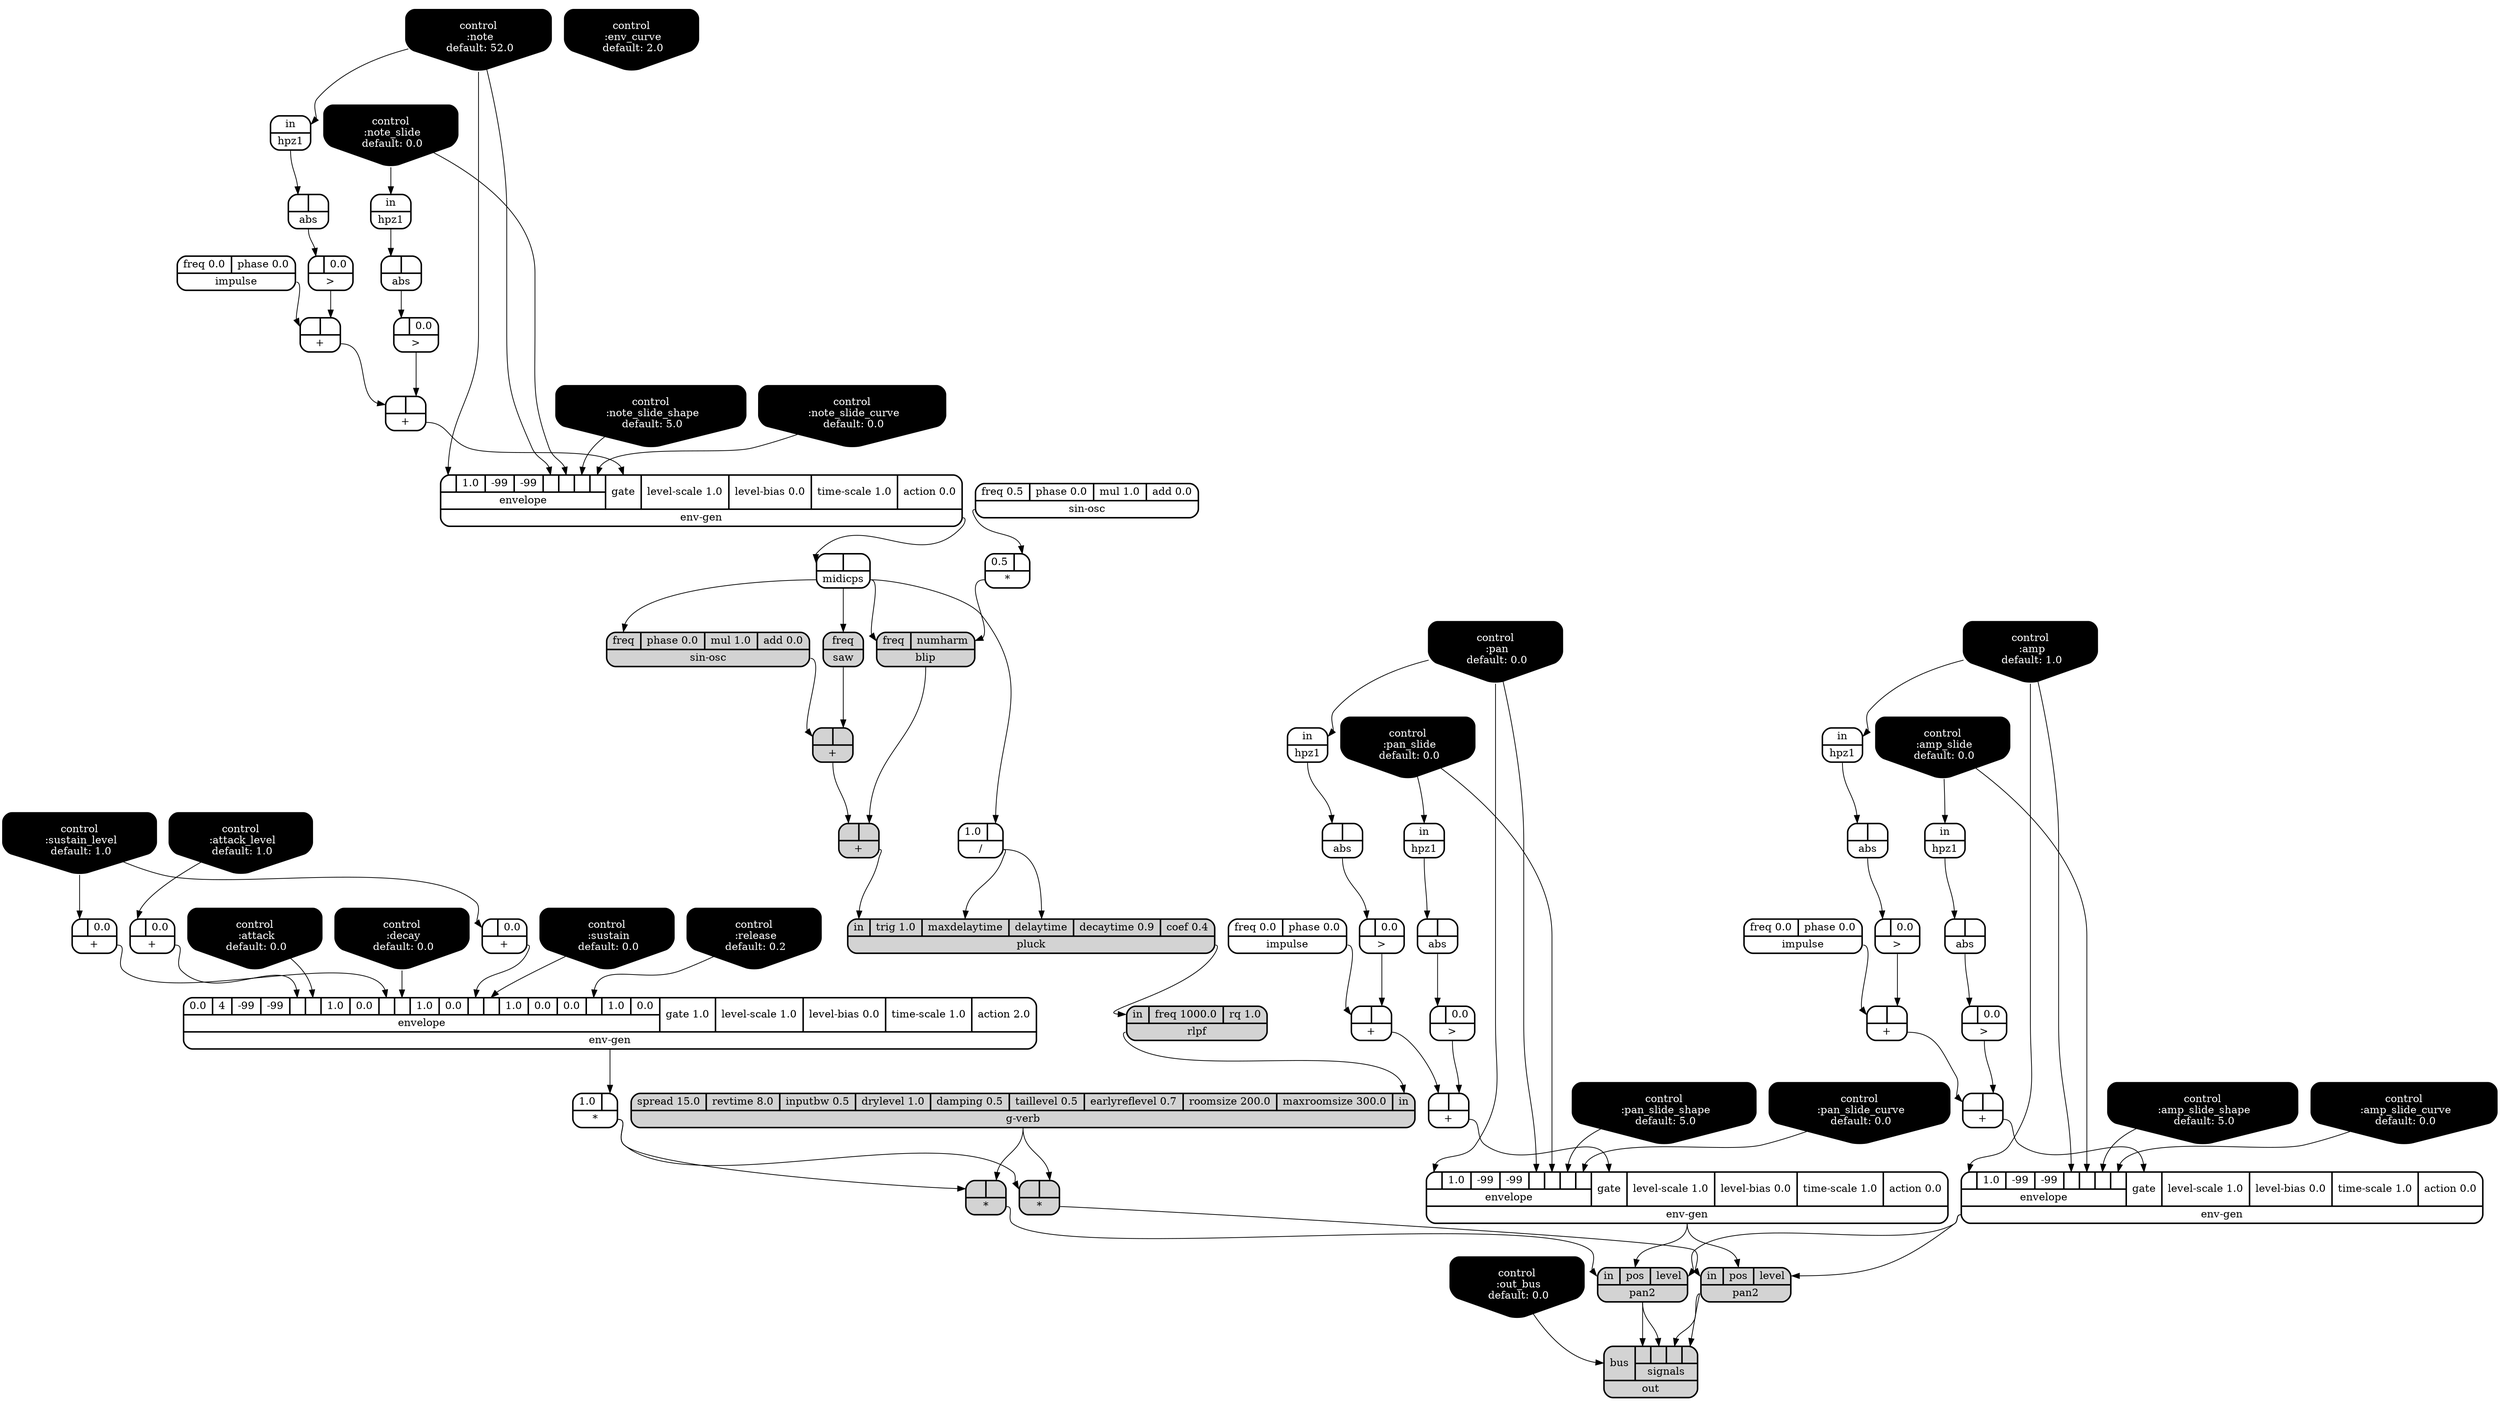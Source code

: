 digraph synthdef {
41 [label = "{{ <a> 0.5|<b> } |<__UG_NAME__>* }" style="bold, rounded" shape=record rankdir=LR];
60 [label = "{{ <a> 1.0|<b> } |<__UG_NAME__>* }" style="bold, rounded" shape=record rankdir=LR];
61 [label = "{{ <a> |<b> } |<__UG_NAME__>* }" style="filled, bold, rounded"  shape=record rankdir=LR];
69 [label = "{{ <a> |<b> } |<__UG_NAME__>* }" style="filled, bold, rounded"  shape=record rankdir=LR];
22 [label = "{{ <a> |<b> 0.0} |<__UG_NAME__>+ }" style="bold, rounded" shape=record rankdir=LR];
27 [label = "{{ <a> |<b> } |<__UG_NAME__>+ }" style="bold, rounded" shape=record rankdir=LR];
32 [label = "{{ <a> |<b> } |<__UG_NAME__>+ }" style="bold, rounded" shape=record rankdir=LR];
34 [label = "{{ <a> |<b> } |<__UG_NAME__>+ }" style="bold, rounded" shape=record rankdir=LR];
39 [label = "{{ <a> |<b> } |<__UG_NAME__>+ }" style="filled, bold, rounded"  shape=record rankdir=LR];
43 [label = "{{ <a> |<b> } |<__UG_NAME__>+ }" style="filled, bold, rounded"  shape=record rankdir=LR];
52 [label = "{{ <a> |<b> } |<__UG_NAME__>+ }" style="bold, rounded" shape=record rankdir=LR];
56 [label = "{{ <a> |<b> } |<__UG_NAME__>+ }" style="bold, rounded" shape=record rankdir=LR];
57 [label = "{{ <a> |<b> 0.0} |<__UG_NAME__>+ }" style="bold, rounded" shape=record rankdir=LR];
58 [label = "{{ <a> |<b> 0.0} |<__UG_NAME__>+ }" style="bold, rounded" shape=record rankdir=LR];
66 [label = "{{ <a> |<b> } |<__UG_NAME__>+ }" style="bold, rounded" shape=record rankdir=LR];
44 [label = "{{ <a> 1.0|<b> } |<__UG_NAME__>/ }" style="bold, rounded" shape=record rankdir=LR];
25 [label = "{{ <a> |<b> 0.0} |<__UG_NAME__>\> }" style="bold, rounded" shape=record rankdir=LR];
31 [label = "{{ <a> |<b> 0.0} |<__UG_NAME__>\> }" style="bold, rounded" shape=record rankdir=LR];
33 [label = "{{ <a> |<b> 0.0} |<__UG_NAME__>\> }" style="bold, rounded" shape=record rankdir=LR];
51 [label = "{{ <a> |<b> 0.0} |<__UG_NAME__>\> }" style="bold, rounded" shape=record rankdir=LR];
55 [label = "{{ <a> |<b> 0.0} |<__UG_NAME__>\> }" style="bold, rounded" shape=record rankdir=LR];
65 [label = "{{ <a> |<b> 0.0} |<__UG_NAME__>\> }" style="bold, rounded" shape=record rankdir=LR];
21 [label = "{{ <a> |<b> } |<__UG_NAME__>abs }" style="bold, rounded" shape=record rankdir=LR];
24 [label = "{{ <a> |<b> } |<__UG_NAME__>abs }" style="bold, rounded" shape=record rankdir=LR];
30 [label = "{{ <a> |<b> } |<__UG_NAME__>abs }" style="bold, rounded" shape=record rankdir=LR];
50 [label = "{{ <a> |<b> } |<__UG_NAME__>abs }" style="bold, rounded" shape=record rankdir=LR];
54 [label = "{{ <a> |<b> } |<__UG_NAME__>abs }" style="bold, rounded" shape=record rankdir=LR];
64 [label = "{{ <a> |<b> } |<__UG_NAME__>abs }" style="bold, rounded" shape=record rankdir=LR];
42 [label = "{{ <freq> freq|<numharm> numharm} |<__UG_NAME__>blip }" style="filled, bold, rounded"  shape=record rankdir=LR];
0 [label = "control
 :note
 default: 52.0" shape=invhouse style="rounded, filled, bold" fillcolor=black fontcolor=white ]; 
1 [label = "control
 :note_slide
 default: 0.0" shape=invhouse style="rounded, filled, bold" fillcolor=black fontcolor=white ]; 
2 [label = "control
 :note_slide_shape
 default: 5.0" shape=invhouse style="rounded, filled, bold" fillcolor=black fontcolor=white ]; 
3 [label = "control
 :note_slide_curve
 default: 0.0" shape=invhouse style="rounded, filled, bold" fillcolor=black fontcolor=white ]; 
4 [label = "control
 :amp
 default: 1.0" shape=invhouse style="rounded, filled, bold" fillcolor=black fontcolor=white ]; 
5 [label = "control
 :amp_slide
 default: 0.0" shape=invhouse style="rounded, filled, bold" fillcolor=black fontcolor=white ]; 
6 [label = "control
 :amp_slide_shape
 default: 5.0" shape=invhouse style="rounded, filled, bold" fillcolor=black fontcolor=white ]; 
7 [label = "control
 :amp_slide_curve
 default: 0.0" shape=invhouse style="rounded, filled, bold" fillcolor=black fontcolor=white ]; 
8 [label = "control
 :pan
 default: 0.0" shape=invhouse style="rounded, filled, bold" fillcolor=black fontcolor=white ]; 
9 [label = "control
 :pan_slide
 default: 0.0" shape=invhouse style="rounded, filled, bold" fillcolor=black fontcolor=white ]; 
10 [label = "control
 :pan_slide_shape
 default: 5.0" shape=invhouse style="rounded, filled, bold" fillcolor=black fontcolor=white ]; 
11 [label = "control
 :pan_slide_curve
 default: 0.0" shape=invhouse style="rounded, filled, bold" fillcolor=black fontcolor=white ]; 
12 [label = "control
 :attack
 default: 0.0" shape=invhouse style="rounded, filled, bold" fillcolor=black fontcolor=white ]; 
13 [label = "control
 :decay
 default: 0.0" shape=invhouse style="rounded, filled, bold" fillcolor=black fontcolor=white ]; 
14 [label = "control
 :sustain
 default: 0.0" shape=invhouse style="rounded, filled, bold" fillcolor=black fontcolor=white ]; 
15 [label = "control
 :release
 default: 0.2" shape=invhouse style="rounded, filled, bold" fillcolor=black fontcolor=white ]; 
16 [label = "control
 :attack_level
 default: 1.0" shape=invhouse style="rounded, filled, bold" fillcolor=black fontcolor=white ]; 
17 [label = "control
 :sustain_level
 default: 1.0" shape=invhouse style="rounded, filled, bold" fillcolor=black fontcolor=white ]; 
18 [label = "control
 :env_curve
 default: 2.0" shape=invhouse style="rounded, filled, bold" fillcolor=black fontcolor=white ]; 
19 [label = "control
 :out_bus
 default: 0.0" shape=invhouse style="rounded, filled, bold" fillcolor=black fontcolor=white ]; 
35 [label = "{{ {{<envelope___control___0>|1.0|-99|-99|<envelope___control___4>|<envelope___control___5>|<envelope___control___6>|<envelope___control___7>}|envelope}|<gate> gate|<level____scale> level-scale 1.0|<level____bias> level-bias 0.0|<time____scale> time-scale 1.0|<action> action 0.0} |<__UG_NAME__>env-gen }" style="bold, rounded" shape=record rankdir=LR];
59 [label = "{{ {{0.0|4|-99|-99|<envelope___binary____op____u____gen___4>|<envelope___control___5>|1.0|0.0|<envelope___binary____op____u____gen___8>|<envelope___control___9>|1.0|0.0|<envelope___binary____op____u____gen___12>|<envelope___control___13>|1.0|0.0|0.0|<envelope___control___17>|1.0|0.0}|envelope}|<gate> gate 1.0|<level____scale> level-scale 1.0|<level____bias> level-bias 0.0|<time____scale> time-scale 1.0|<action> action 2.0} |<__UG_NAME__>env-gen }" style="bold, rounded" shape=record rankdir=LR];
62 [label = "{{ {{<envelope___control___0>|1.0|-99|-99|<envelope___control___4>|<envelope___control___5>|<envelope___control___6>|<envelope___control___7>}|envelope}|<gate> gate|<level____scale> level-scale 1.0|<level____bias> level-bias 0.0|<time____scale> time-scale 1.0|<action> action 0.0} |<__UG_NAME__>env-gen }" style="bold, rounded" shape=record rankdir=LR];
67 [label = "{{ {{<envelope___control___0>|1.0|-99|-99|<envelope___control___4>|<envelope___control___5>|<envelope___control___6>|<envelope___control___7>}|envelope}|<gate> gate|<level____scale> level-scale 1.0|<level____bias> level-bias 0.0|<time____scale> time-scale 1.0|<action> action 0.0} |<__UG_NAME__>env-gen }" style="bold, rounded" shape=record rankdir=LR];
47 [label = "{{ <spread> spread 15.0|<revtime> revtime 8.0|<inputbw> inputbw 0.5|<drylevel> drylevel 1.0|<damping> damping 0.5|<taillevel> taillevel 0.5|<earlyreflevel> earlyreflevel 0.7|<roomsize> roomsize 200.0|<maxroomsize> maxroomsize 300.0|<in> in} |<__UG_NAME__>g-verb }" style="filled, bold, rounded"  shape=record rankdir=LR];
20 [label = "{{ <in> in} |<__UG_NAME__>hpz1 }" style="bold, rounded" shape=record rankdir=LR];
23 [label = "{{ <in> in} |<__UG_NAME__>hpz1 }" style="bold, rounded" shape=record rankdir=LR];
29 [label = "{{ <in> in} |<__UG_NAME__>hpz1 }" style="bold, rounded" shape=record rankdir=LR];
49 [label = "{{ <in> in} |<__UG_NAME__>hpz1 }" style="bold, rounded" shape=record rankdir=LR];
53 [label = "{{ <in> in} |<__UG_NAME__>hpz1 }" style="bold, rounded" shape=record rankdir=LR];
63 [label = "{{ <in> in} |<__UG_NAME__>hpz1 }" style="bold, rounded" shape=record rankdir=LR];
26 [label = "{{ <freq> freq 0.0|<phase> phase 0.0} |<__UG_NAME__>impulse }" style="bold, rounded" shape=record rankdir=LR];
28 [label = "{{ <freq> freq 0.0|<phase> phase 0.0} |<__UG_NAME__>impulse }" style="bold, rounded" shape=record rankdir=LR];
48 [label = "{{ <freq> freq 0.0|<phase> phase 0.0} |<__UG_NAME__>impulse }" style="bold, rounded" shape=record rankdir=LR];
36 [label = "{{ <a> |<b> } |<__UG_NAME__>midicps }" style="bold, rounded" shape=record rankdir=LR];
71 [label = "{{ <bus> bus|{{<signals___pan2___0>|<signals___pan2___1>|<signals___pan2___2>|<signals___pan2___3>}|signals}} |<__UG_NAME__>out }" style="filled, bold, rounded"  shape=record rankdir=LR];
68 [label = "{{ <in> in|<pos> pos|<level> level} |<__UG_NAME__>pan2 }" style="filled, bold, rounded"  shape=record rankdir=LR];
70 [label = "{{ <in> in|<pos> pos|<level> level} |<__UG_NAME__>pan2 }" style="filled, bold, rounded"  shape=record rankdir=LR];
45 [label = "{{ <in> in|<trig> trig 1.0|<maxdelaytime> maxdelaytime|<delaytime> delaytime|<decaytime> decaytime 0.9|<coef> coef 0.4} |<__UG_NAME__>pluck }" style="filled, bold, rounded"  shape=record rankdir=LR];
46 [label = "{{ <in> in|<freq> freq 1000.0|<rq> rq 1.0} |<__UG_NAME__>rlpf }" style="filled, bold, rounded"  shape=record rankdir=LR];
38 [label = "{{ <freq> freq} |<__UG_NAME__>saw }" style="filled, bold, rounded"  shape=record rankdir=LR];
37 [label = "{{ <freq> freq|<phase> phase 0.0|<mul> mul 1.0|<add> add 0.0} |<__UG_NAME__>sin-osc }" style="filled, bold, rounded"  shape=record rankdir=LR];
40 [label = "{{ <freq> freq 0.5|<phase> phase 0.0|<mul> mul 1.0|<add> add 0.0} |<__UG_NAME__>sin-osc }" style="bold, rounded" shape=record rankdir=LR];

40:__UG_NAME__ -> 41:b ;
59:__UG_NAME__ -> 60:b ;
47:__UG_NAME__ -> 61:b ;
60:__UG_NAME__ -> 61:a ;
47:__UG_NAME__ -> 69:b ;
60:__UG_NAME__ -> 69:a ;
17:__UG_NAME__ -> 22:a ;
25:__UG_NAME__ -> 27:b ;
26:__UG_NAME__ -> 27:a ;
31:__UG_NAME__ -> 32:b ;
28:__UG_NAME__ -> 32:a ;
33:__UG_NAME__ -> 34:b ;
32:__UG_NAME__ -> 34:a ;
38:__UG_NAME__ -> 39:b ;
37:__UG_NAME__ -> 39:a ;
42:__UG_NAME__ -> 43:b ;
39:__UG_NAME__ -> 43:a ;
51:__UG_NAME__ -> 52:b ;
48:__UG_NAME__ -> 52:a ;
55:__UG_NAME__ -> 56:b ;
52:__UG_NAME__ -> 56:a ;
16:__UG_NAME__ -> 57:a ;
17:__UG_NAME__ -> 58:a ;
65:__UG_NAME__ -> 66:b ;
27:__UG_NAME__ -> 66:a ;
36:__UG_NAME__ -> 44:b ;
24:__UG_NAME__ -> 25:a ;
30:__UG_NAME__ -> 31:a ;
21:__UG_NAME__ -> 33:a ;
50:__UG_NAME__ -> 51:a ;
54:__UG_NAME__ -> 55:a ;
64:__UG_NAME__ -> 65:a ;
20:__UG_NAME__ -> 21:a ;
23:__UG_NAME__ -> 24:a ;
29:__UG_NAME__ -> 30:a ;
49:__UG_NAME__ -> 50:a ;
53:__UG_NAME__ -> 54:a ;
63:__UG_NAME__ -> 64:a ;
41:__UG_NAME__ -> 42:numharm ;
36:__UG_NAME__ -> 42:freq ;
34:__UG_NAME__ -> 35:gate ;
0:__UG_NAME__ -> 35:envelope___control___0 ;
0:__UG_NAME__ -> 35:envelope___control___4 ;
1:__UG_NAME__ -> 35:envelope___control___5 ;
2:__UG_NAME__ -> 35:envelope___control___6 ;
3:__UG_NAME__ -> 35:envelope___control___7 ;
57:__UG_NAME__ -> 59:envelope___binary____op____u____gen___4 ;
12:__UG_NAME__ -> 59:envelope___control___5 ;
22:__UG_NAME__ -> 59:envelope___binary____op____u____gen___8 ;
13:__UG_NAME__ -> 59:envelope___control___9 ;
58:__UG_NAME__ -> 59:envelope___binary____op____u____gen___12 ;
14:__UG_NAME__ -> 59:envelope___control___13 ;
15:__UG_NAME__ -> 59:envelope___control___17 ;
56:__UG_NAME__ -> 62:gate ;
8:__UG_NAME__ -> 62:envelope___control___0 ;
8:__UG_NAME__ -> 62:envelope___control___4 ;
9:__UG_NAME__ -> 62:envelope___control___5 ;
10:__UG_NAME__ -> 62:envelope___control___6 ;
11:__UG_NAME__ -> 62:envelope___control___7 ;
66:__UG_NAME__ -> 67:gate ;
4:__UG_NAME__ -> 67:envelope___control___0 ;
4:__UG_NAME__ -> 67:envelope___control___4 ;
5:__UG_NAME__ -> 67:envelope___control___5 ;
6:__UG_NAME__ -> 67:envelope___control___6 ;
7:__UG_NAME__ -> 67:envelope___control___7 ;
46:__UG_NAME__ -> 47:in ;
1:__UG_NAME__ -> 20:in ;
4:__UG_NAME__ -> 23:in ;
0:__UG_NAME__ -> 29:in ;
8:__UG_NAME__ -> 49:in ;
9:__UG_NAME__ -> 53:in ;
5:__UG_NAME__ -> 63:in ;
35:__UG_NAME__ -> 36:a ;
68:__UG_NAME__ -> 71:signals___pan2___0 ;
68:__UG_NAME__ -> 71:signals___pan2___1 ;
70:__UG_NAME__ -> 71:signals___pan2___2 ;
70:__UG_NAME__ -> 71:signals___pan2___3 ;
19:__UG_NAME__ -> 71:bus ;
67:__UG_NAME__ -> 68:level ;
62:__UG_NAME__ -> 68:pos ;
61:__UG_NAME__ -> 68:in ;
67:__UG_NAME__ -> 70:level ;
62:__UG_NAME__ -> 70:pos ;
69:__UG_NAME__ -> 70:in ;
44:__UG_NAME__ -> 45:delaytime ;
44:__UG_NAME__ -> 45:maxdelaytime ;
43:__UG_NAME__ -> 45:in ;
45:__UG_NAME__ -> 46:in ;
36:__UG_NAME__ -> 38:freq ;
36:__UG_NAME__ -> 37:freq ;

}
